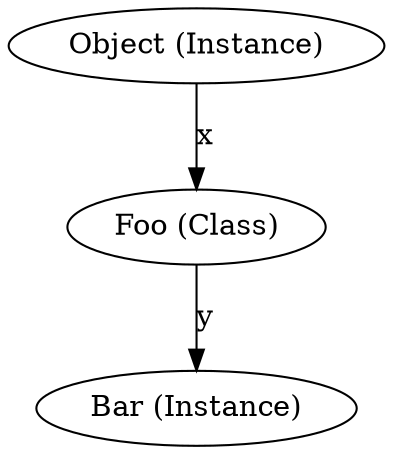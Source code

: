 digraph call_graph {
  "Object (Instance)" -> "Foo (Class)" [label="x"];
  "Foo (Class)" -> "Bar (Instance)" [label="y"];
}
